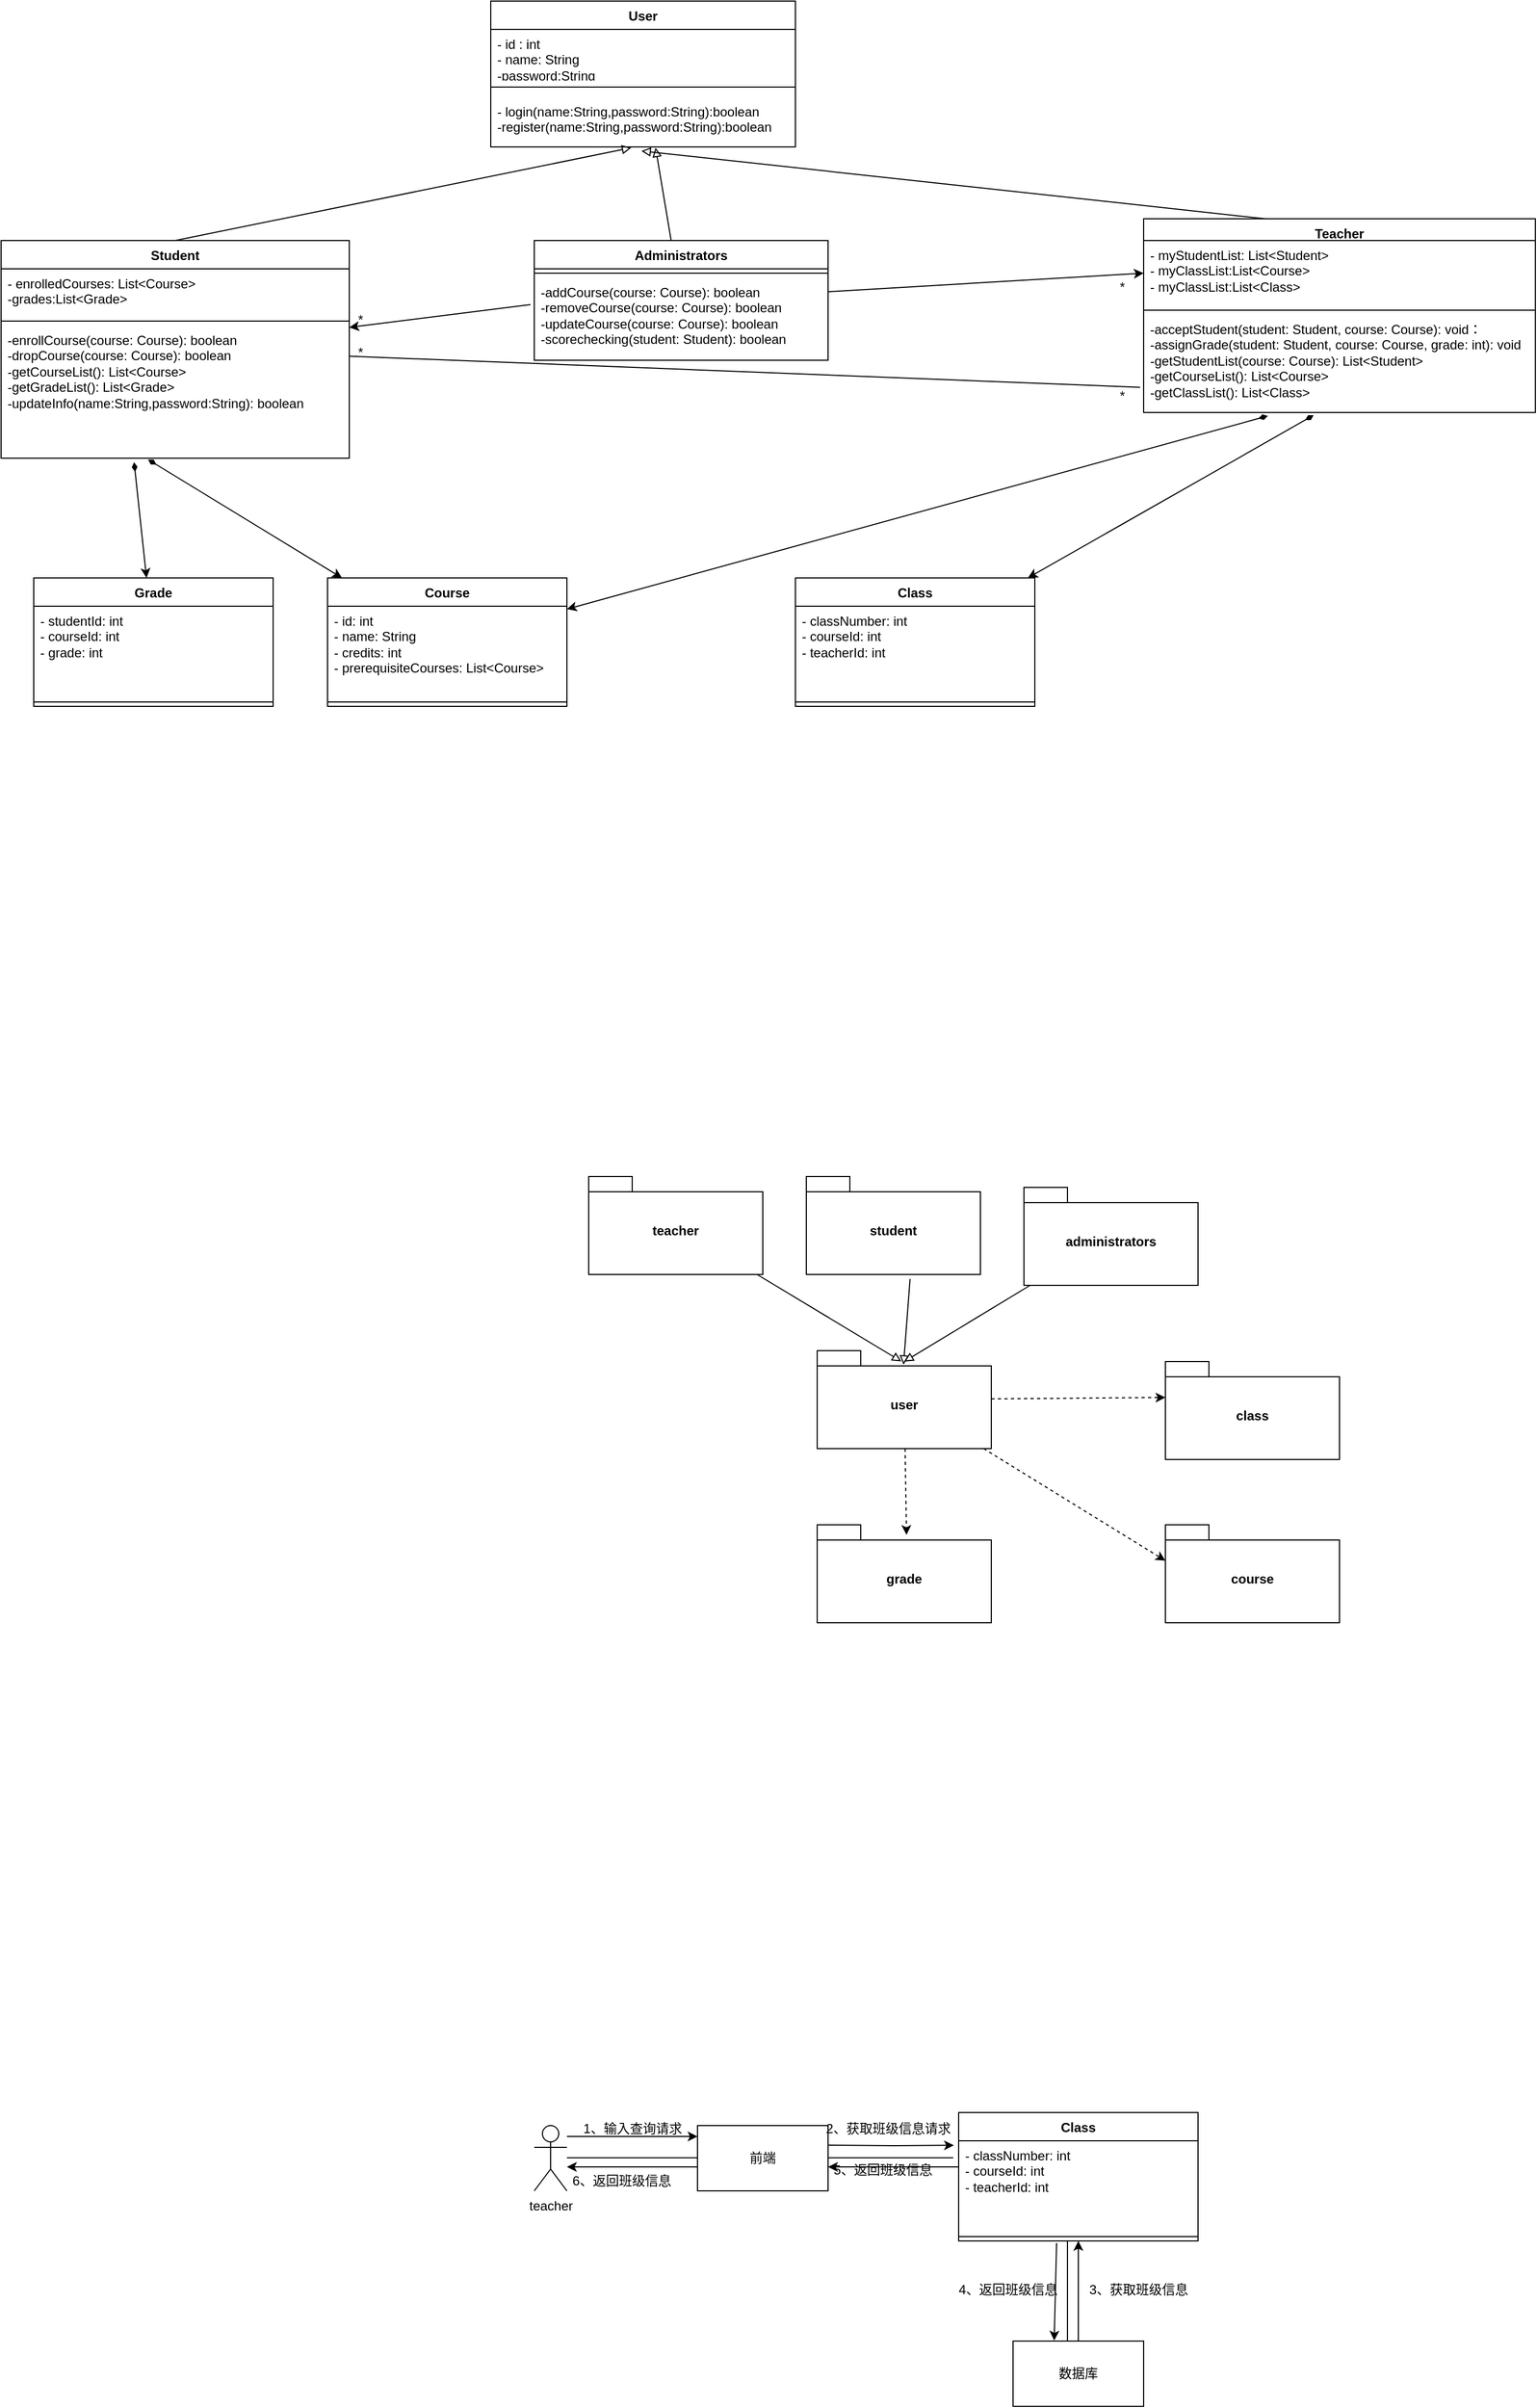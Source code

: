 <mxfile version="22.1.5" type="github">
  <diagram name="第 1 页" id="Xyey4aHe07dYJdzRdzyU">
    <mxGraphModel dx="1760" dy="1068" grid="1" gridSize="10" guides="1" tooltips="1" connect="1" arrows="1" fold="1" page="1" pageScale="1" pageWidth="3300" pageHeight="4681" math="0" shadow="0">
      <root>
        <mxCell id="0" />
        <mxCell id="1" parent="0" />
        <mxCell id="hEzqyuMSb96h9gDIRttP-20" value="" style="rounded=0;orthogonalLoop=1;jettySize=auto;html=1;entryX=0.524;entryY=1.011;entryDx=0;entryDy=0;entryPerimeter=0;endArrow=block;endFill=0;" parent="1" source="hEzqyuMSb96h9gDIRttP-12" edge="1">
          <mxGeometry relative="1" as="geometry">
            <mxPoint x="1431.48" y="164.77" as="targetPoint" />
          </mxGeometry>
        </mxCell>
        <mxCell id="hEzqyuMSb96h9gDIRttP-68" value="" style="rounded=0;orthogonalLoop=1;jettySize=auto;html=1;entryX=0;entryY=0.5;entryDx=0;entryDy=0;" parent="1" source="hEzqyuMSb96h9gDIRttP-12" target="hEzqyuMSb96h9gDIRttP-60" edge="1">
          <mxGeometry relative="1" as="geometry">
            <mxPoint x="1670" y="305" as="targetPoint" />
          </mxGeometry>
        </mxCell>
        <mxCell id="hEzqyuMSb96h9gDIRttP-12" value="Administrators" style="swimlane;fontStyle=1;align=center;verticalAlign=top;childLayout=stackLayout;horizontal=1;startSize=26;horizontalStack=0;resizeParent=1;resizeParentMax=0;resizeLast=0;collapsible=1;marginBottom=0;whiteSpace=wrap;html=1;" parent="1" vertex="1">
          <mxGeometry x="1320" y="250" width="270" height="110" as="geometry" />
        </mxCell>
        <mxCell id="hEzqyuMSb96h9gDIRttP-13" value="" style="line;strokeWidth=1;fillColor=none;align=left;verticalAlign=middle;spacingTop=-1;spacingLeft=3;spacingRight=3;rotatable=0;labelPosition=right;points=[];portConstraint=eastwest;strokeColor=inherit;" parent="hEzqyuMSb96h9gDIRttP-12" vertex="1">
          <mxGeometry y="26" width="270" height="8" as="geometry" />
        </mxCell>
        <mxCell id="hEzqyuMSb96h9gDIRttP-14" value="-addCourse(course: Course): boolean&lt;br&gt;-removeCourse(course: Course): boolean&lt;br&gt;-updateCourse(course: Course): boolean&lt;br&gt;-scorechecking(student: Student): boolean" style="text;strokeColor=none;fillColor=none;align=left;verticalAlign=top;spacingLeft=4;spacingRight=4;overflow=hidden;rotatable=0;points=[[0,0.5],[1,0.5]];portConstraint=eastwest;whiteSpace=wrap;html=1;" parent="hEzqyuMSb96h9gDIRttP-12" vertex="1">
          <mxGeometry y="34" width="270" height="76" as="geometry" />
        </mxCell>
        <mxCell id="hEzqyuMSb96h9gDIRttP-19" value="" style="rounded=0;orthogonalLoop=1;jettySize=auto;html=1;entryX=0.476;entryY=1.053;entryDx=0;entryDy=0;entryPerimeter=0;endArrow=block;endFill=0;exitX=0.347;exitY=0.008;exitDx=0;exitDy=0;exitPerimeter=0;" parent="1" source="hEzqyuMSb96h9gDIRttP-59" edge="1">
          <mxGeometry relative="1" as="geometry">
            <mxPoint x="1444.872" y="260" as="sourcePoint" />
            <mxPoint x="1418.52" y="167.71" as="targetPoint" />
          </mxGeometry>
        </mxCell>
        <mxCell id="hEzqyuMSb96h9gDIRttP-18" style="rounded=0;orthogonalLoop=1;jettySize=auto;html=1;entryX=0.441;entryY=1.011;entryDx=0;entryDy=0;entryPerimeter=0;endArrow=block;endFill=0;exitX=0.5;exitY=0;exitDx=0;exitDy=0;" parent="1" source="hEzqyuMSb96h9gDIRttP-21" edge="1">
          <mxGeometry relative="1" as="geometry">
            <mxPoint x="1220" y="257.862" as="sourcePoint" />
            <mxPoint x="1409.07" y="164.77" as="targetPoint" />
          </mxGeometry>
        </mxCell>
        <mxCell id="hEzqyuMSb96h9gDIRttP-65" value="" style="rounded=0;orthogonalLoop=1;jettySize=auto;html=1;entryX=-0.013;entryY=0.327;entryDx=0;entryDy=0;entryPerimeter=0;endArrow=none;endFill=0;startArrow=classic;startFill=1;" parent="1" source="hEzqyuMSb96h9gDIRttP-21" target="hEzqyuMSb96h9gDIRttP-14" edge="1">
          <mxGeometry relative="1" as="geometry">
            <mxPoint x="1230" y="350" as="targetPoint" />
          </mxGeometry>
        </mxCell>
        <mxCell id="hEzqyuMSb96h9gDIRttP-70" value="" style="rounded=0;orthogonalLoop=1;jettySize=auto;html=1;entryX=-0.009;entryY=0.743;entryDx=0;entryDy=0;entryPerimeter=0;endArrow=none;endFill=0;" parent="1" source="hEzqyuMSb96h9gDIRttP-21" target="hEzqyuMSb96h9gDIRttP-62" edge="1">
          <mxGeometry relative="1" as="geometry">
            <mxPoint x="1790" y="390" as="targetPoint" />
          </mxGeometry>
        </mxCell>
        <mxCell id="hEzqyuMSb96h9gDIRttP-21" value="Student" style="swimlane;fontStyle=1;align=center;verticalAlign=top;childLayout=stackLayout;horizontal=1;startSize=26;horizontalStack=0;resizeParent=1;resizeParentMax=0;resizeLast=0;collapsible=1;marginBottom=0;whiteSpace=wrap;html=1;" parent="1" vertex="1">
          <mxGeometry x="830" y="250" width="320" height="200" as="geometry" />
        </mxCell>
        <mxCell id="hEzqyuMSb96h9gDIRttP-22" value="- enrolledCourses: List&amp;lt;Course&amp;gt;&lt;br&gt;-grades:List&amp;lt;Grade&amp;gt;" style="text;strokeColor=none;fillColor=none;align=left;verticalAlign=top;spacingLeft=4;spacingRight=4;overflow=hidden;rotatable=0;points=[[0,0.5],[1,0.5]];portConstraint=eastwest;whiteSpace=wrap;html=1;" parent="hEzqyuMSb96h9gDIRttP-21" vertex="1">
          <mxGeometry y="26" width="320" height="44" as="geometry" />
        </mxCell>
        <mxCell id="hEzqyuMSb96h9gDIRttP-23" value="" style="line;strokeWidth=1;fillColor=none;align=left;verticalAlign=middle;spacingTop=-1;spacingLeft=3;spacingRight=3;rotatable=0;labelPosition=right;points=[];portConstraint=eastwest;strokeColor=inherit;" parent="hEzqyuMSb96h9gDIRttP-21" vertex="1">
          <mxGeometry y="70" width="320" height="8" as="geometry" />
        </mxCell>
        <mxCell id="hEzqyuMSb96h9gDIRttP-24" value="-enrollCourse(course: Course):&amp;nbsp;boolean&lt;br&gt;-dropCourse(course: Course): boolean&lt;br&gt;-getCourseList():&amp;nbsp;List&amp;lt;Course&amp;gt;&lt;br&gt;-getGradeList(): List&amp;lt;Grade&amp;gt;&lt;br&gt;-updateInfo(name:String,password:String): boolean" style="text;strokeColor=none;fillColor=none;align=left;verticalAlign=top;spacingLeft=4;spacingRight=4;overflow=hidden;rotatable=0;points=[[0,0.5],[1,0.5]];portConstraint=eastwest;whiteSpace=wrap;html=1;" parent="hEzqyuMSb96h9gDIRttP-21" vertex="1">
          <mxGeometry y="78" width="320" height="122" as="geometry" />
        </mxCell>
        <mxCell id="hEzqyuMSb96h9gDIRttP-56" value="" style="rounded=0;orthogonalLoop=1;jettySize=auto;html=1;entryX=0.422;entryY=1.01;entryDx=0;entryDy=0;entryPerimeter=0;endArrow=diamondThin;endFill=1;startArrow=classic;startFill=1;" parent="1" source="hEzqyuMSb96h9gDIRttP-27" target="hEzqyuMSb96h9gDIRttP-24" edge="1">
          <mxGeometry relative="1" as="geometry" />
        </mxCell>
        <mxCell id="hEzqyuMSb96h9gDIRttP-64" value="" style="rounded=0;orthogonalLoop=1;jettySize=auto;html=1;entryX=0.317;entryY=1.035;entryDx=0;entryDy=0;entryPerimeter=0;startArrow=classic;startFill=1;endArrow=diamondThin;endFill=1;" parent="1" source="hEzqyuMSb96h9gDIRttP-27" target="hEzqyuMSb96h9gDIRttP-62" edge="1">
          <mxGeometry relative="1" as="geometry" />
        </mxCell>
        <mxCell id="hEzqyuMSb96h9gDIRttP-27" value="Course" style="swimlane;fontStyle=1;align=center;verticalAlign=top;childLayout=stackLayout;horizontal=1;startSize=26;horizontalStack=0;resizeParent=1;resizeParentMax=0;resizeLast=0;collapsible=1;marginBottom=0;whiteSpace=wrap;html=1;" parent="1" vertex="1">
          <mxGeometry x="1130" y="560" width="220" height="118" as="geometry" />
        </mxCell>
        <mxCell id="hEzqyuMSb96h9gDIRttP-28" value="- id: int&lt;br&gt;- name:&amp;nbsp;String&lt;br&gt;- credits: int&lt;br&gt;- prerequisiteCourses: List&amp;lt;Course&amp;gt;" style="text;strokeColor=none;fillColor=none;align=left;verticalAlign=top;spacingLeft=4;spacingRight=4;overflow=hidden;rotatable=0;points=[[0,0.5],[1,0.5]];portConstraint=eastwest;whiteSpace=wrap;html=1;" parent="hEzqyuMSb96h9gDIRttP-27" vertex="1">
          <mxGeometry y="26" width="220" height="84" as="geometry" />
        </mxCell>
        <mxCell id="hEzqyuMSb96h9gDIRttP-29" value="" style="line;strokeWidth=1;fillColor=none;align=left;verticalAlign=middle;spacingTop=-1;spacingLeft=3;spacingRight=3;rotatable=0;labelPosition=right;points=[];portConstraint=eastwest;strokeColor=inherit;" parent="hEzqyuMSb96h9gDIRttP-27" vertex="1">
          <mxGeometry y="110" width="220" height="8" as="geometry" />
        </mxCell>
        <mxCell id="hEzqyuMSb96h9gDIRttP-57" value="" style="rounded=0;orthogonalLoop=1;jettySize=auto;html=1;entryX=0.382;entryY=1.03;entryDx=0;entryDy=0;entryPerimeter=0;startArrow=classic;startFill=1;endArrow=diamondThin;endFill=1;" parent="1" source="hEzqyuMSb96h9gDIRttP-31" target="hEzqyuMSb96h9gDIRttP-24" edge="1">
          <mxGeometry relative="1" as="geometry" />
        </mxCell>
        <mxCell id="hEzqyuMSb96h9gDIRttP-31" value="Grade" style="swimlane;fontStyle=1;align=center;verticalAlign=top;childLayout=stackLayout;horizontal=1;startSize=26;horizontalStack=0;resizeParent=1;resizeParentMax=0;resizeLast=0;collapsible=1;marginBottom=0;whiteSpace=wrap;html=1;" parent="1" vertex="1">
          <mxGeometry x="860" y="560" width="220" height="118" as="geometry" />
        </mxCell>
        <mxCell id="hEzqyuMSb96h9gDIRttP-32" value="- studentId: int&lt;br&gt;- courseId: int&lt;br&gt;- grade: int" style="text;strokeColor=none;fillColor=none;align=left;verticalAlign=top;spacingLeft=4;spacingRight=4;overflow=hidden;rotatable=0;points=[[0,0.5],[1,0.5]];portConstraint=eastwest;whiteSpace=wrap;html=1;" parent="hEzqyuMSb96h9gDIRttP-31" vertex="1">
          <mxGeometry y="26" width="220" height="84" as="geometry" />
        </mxCell>
        <mxCell id="hEzqyuMSb96h9gDIRttP-33" value="" style="line;strokeWidth=1;fillColor=none;align=left;verticalAlign=middle;spacingTop=-1;spacingLeft=3;spacingRight=3;rotatable=0;labelPosition=right;points=[];portConstraint=eastwest;strokeColor=inherit;" parent="hEzqyuMSb96h9gDIRttP-31" vertex="1">
          <mxGeometry y="110" width="220" height="8" as="geometry" />
        </mxCell>
        <mxCell id="hEzqyuMSb96h9gDIRttP-63" value="" style="rounded=0;orthogonalLoop=1;jettySize=auto;html=1;entryX=0.434;entryY=1.028;entryDx=0;entryDy=0;entryPerimeter=0;startArrow=classic;startFill=1;endArrow=diamondThin;endFill=1;" parent="1" source="hEzqyuMSb96h9gDIRttP-35" target="hEzqyuMSb96h9gDIRttP-62" edge="1">
          <mxGeometry relative="1" as="geometry">
            <mxPoint x="1520" y="480" as="targetPoint" />
          </mxGeometry>
        </mxCell>
        <mxCell id="hEzqyuMSb96h9gDIRttP-35" value="Class" style="swimlane;fontStyle=1;align=center;verticalAlign=top;childLayout=stackLayout;horizontal=1;startSize=26;horizontalStack=0;resizeParent=1;resizeParentMax=0;resizeLast=0;collapsible=1;marginBottom=0;whiteSpace=wrap;html=1;" parent="1" vertex="1">
          <mxGeometry x="1560" y="560" width="220" height="118" as="geometry" />
        </mxCell>
        <mxCell id="hEzqyuMSb96h9gDIRttP-36" value="- classNumber: int&lt;br&gt;- courseId:&amp;nbsp;int&lt;br&gt;- teacherId: int" style="text;strokeColor=none;fillColor=none;align=left;verticalAlign=top;spacingLeft=4;spacingRight=4;overflow=hidden;rotatable=0;points=[[0,0.5],[1,0.5]];portConstraint=eastwest;whiteSpace=wrap;html=1;" parent="hEzqyuMSb96h9gDIRttP-35" vertex="1">
          <mxGeometry y="26" width="220" height="84" as="geometry" />
        </mxCell>
        <mxCell id="hEzqyuMSb96h9gDIRttP-37" value="" style="line;strokeWidth=1;fillColor=none;align=left;verticalAlign=middle;spacingTop=-1;spacingLeft=3;spacingRight=3;rotatable=0;labelPosition=right;points=[];portConstraint=eastwest;strokeColor=inherit;" parent="hEzqyuMSb96h9gDIRttP-35" vertex="1">
          <mxGeometry y="110" width="220" height="8" as="geometry" />
        </mxCell>
        <mxCell id="hEzqyuMSb96h9gDIRttP-48" value="User" style="swimlane;fontStyle=1;align=center;verticalAlign=top;childLayout=stackLayout;horizontal=1;startSize=26;horizontalStack=0;resizeParent=1;resizeParentMax=0;resizeLast=0;collapsible=1;marginBottom=0;whiteSpace=wrap;html=1;" parent="1" vertex="1">
          <mxGeometry x="1280" y="30" width="280" height="134" as="geometry" />
        </mxCell>
        <mxCell id="hEzqyuMSb96h9gDIRttP-49" value="- id : int&lt;br&gt;- name: String&lt;br&gt;-password:String" style="text;strokeColor=none;fillColor=none;align=left;verticalAlign=top;spacingLeft=4;spacingRight=4;overflow=hidden;rotatable=0;points=[[0,0.5],[1,0.5]];portConstraint=eastwest;whiteSpace=wrap;html=1;" parent="hEzqyuMSb96h9gDIRttP-48" vertex="1">
          <mxGeometry y="26" width="280" height="44" as="geometry" />
        </mxCell>
        <mxCell id="hEzqyuMSb96h9gDIRttP-50" value="" style="line;strokeWidth=1;fillColor=none;align=left;verticalAlign=middle;spacingTop=-1;spacingLeft=3;spacingRight=3;rotatable=0;labelPosition=right;points=[];portConstraint=eastwest;strokeColor=inherit;" parent="hEzqyuMSb96h9gDIRttP-48" vertex="1">
          <mxGeometry y="70" width="280" height="18" as="geometry" />
        </mxCell>
        <mxCell id="hEzqyuMSb96h9gDIRttP-51" value="- login(name:String,password:String):boolean&lt;br style=&quot;border-color: var(--border-color);&quot;&gt;-register(name:String,password:String):boolean" style="text;strokeColor=none;fillColor=none;align=left;verticalAlign=top;spacingLeft=4;spacingRight=4;overflow=hidden;rotatable=0;points=[[0,0.5],[1,0.5]];portConstraint=eastwest;whiteSpace=wrap;html=1;" parent="hEzqyuMSb96h9gDIRttP-48" vertex="1">
          <mxGeometry y="88" width="280" height="46" as="geometry" />
        </mxCell>
        <mxCell id="hEzqyuMSb96h9gDIRttP-59" value="Teacher" style="swimlane;fontStyle=1;align=center;verticalAlign=top;childLayout=stackLayout;horizontal=1;startSize=20;horizontalStack=0;resizeParent=1;resizeParentMax=0;resizeLast=0;collapsible=1;marginBottom=0;whiteSpace=wrap;html=1;" parent="1" vertex="1">
          <mxGeometry x="1880" y="230" width="360" height="178" as="geometry" />
        </mxCell>
        <mxCell id="hEzqyuMSb96h9gDIRttP-60" value="- myStudentList: List&amp;lt;Student&amp;gt;&lt;br&gt;- myClassList:List&amp;lt;Course&amp;gt;&lt;br&gt;- myClassList:List&amp;lt;Class&amp;gt;" style="text;strokeColor=none;fillColor=none;align=left;verticalAlign=top;spacingLeft=4;spacingRight=4;overflow=hidden;rotatable=0;points=[[0,0.5],[1,0.5]];portConstraint=eastwest;whiteSpace=wrap;html=1;" parent="hEzqyuMSb96h9gDIRttP-59" vertex="1">
          <mxGeometry y="20" width="360" height="60" as="geometry" />
        </mxCell>
        <mxCell id="hEzqyuMSb96h9gDIRttP-61" value="" style="line;strokeWidth=1;fillColor=none;align=left;verticalAlign=middle;spacingTop=-1;spacingLeft=3;spacingRight=3;rotatable=0;labelPosition=right;points=[];portConstraint=eastwest;strokeColor=inherit;" parent="hEzqyuMSb96h9gDIRttP-59" vertex="1">
          <mxGeometry y="80" width="360" height="8" as="geometry" />
        </mxCell>
        <mxCell id="hEzqyuMSb96h9gDIRttP-62" value="-acceptStudent(student: Student, course: Course): void：&lt;br style=&quot;border-color: var(--border-color);&quot;&gt;-assignGrade(student: Student, course: Course, grade: int): void&lt;br style=&quot;border-color: var(--border-color);&quot;&gt;-getStudentList(course: Course): List&amp;lt;Student&amp;gt;&lt;br style=&quot;border-color: var(--border-color);&quot;&gt;-getCourseList(): List&amp;lt;Course&amp;gt;&lt;br style=&quot;border-color: var(--border-color);&quot;&gt;-getClassList(): List&amp;lt;Class&amp;gt;" style="text;strokeColor=none;fillColor=none;align=left;verticalAlign=top;spacingLeft=4;spacingRight=4;overflow=hidden;rotatable=0;points=[[0,0.5],[1,0.5]];portConstraint=eastwest;whiteSpace=wrap;html=1;" parent="hEzqyuMSb96h9gDIRttP-59" vertex="1">
          <mxGeometry y="88" width="360" height="90" as="geometry" />
        </mxCell>
        <mxCell id="hEzqyuMSb96h9gDIRttP-66" value="*" style="text;html=1;align=center;verticalAlign=middle;resizable=0;points=[];autosize=1;strokeColor=none;fillColor=none;" parent="1" vertex="1">
          <mxGeometry x="1145" y="308" width="30" height="30" as="geometry" />
        </mxCell>
        <mxCell id="hEzqyuMSb96h9gDIRttP-69" value="*" style="text;html=1;align=center;verticalAlign=middle;resizable=0;points=[];autosize=1;strokeColor=none;fillColor=none;" parent="1" vertex="1">
          <mxGeometry x="1845" y="278" width="30" height="30" as="geometry" />
        </mxCell>
        <mxCell id="hEzqyuMSb96h9gDIRttP-71" value="*" style="text;html=1;align=center;verticalAlign=middle;resizable=0;points=[];autosize=1;strokeColor=none;fillColor=none;" parent="1" vertex="1">
          <mxGeometry x="1845" y="378" width="30" height="30" as="geometry" />
        </mxCell>
        <mxCell id="hEzqyuMSb96h9gDIRttP-72" value="*" style="text;html=1;align=center;verticalAlign=middle;resizable=0;points=[];autosize=1;strokeColor=none;fillColor=none;" parent="1" vertex="1">
          <mxGeometry x="1145" y="338" width="30" height="30" as="geometry" />
        </mxCell>
        <mxCell id="hEzqyuMSb96h9gDIRttP-90" value="" style="rounded=0;orthogonalLoop=1;jettySize=auto;html=1;entryX=0;entryY=0;entryDx=0;entryDy=33;entryPerimeter=0;dashed=1;" parent="1" source="hEzqyuMSb96h9gDIRttP-73" target="hEzqyuMSb96h9gDIRttP-77" edge="1">
          <mxGeometry relative="1" as="geometry">
            <mxPoint x="1820" y="1315" as="targetPoint" />
          </mxGeometry>
        </mxCell>
        <mxCell id="hEzqyuMSb96h9gDIRttP-91" value="" style="rounded=0;orthogonalLoop=1;jettySize=auto;html=1;entryX=0;entryY=0;entryDx=0;entryDy=33;entryPerimeter=0;dashed=1;" parent="1" source="hEzqyuMSb96h9gDIRttP-73" target="hEzqyuMSb96h9gDIRttP-76" edge="1">
          <mxGeometry relative="1" as="geometry">
            <mxPoint x="1660.0" y="1440" as="targetPoint" />
          </mxGeometry>
        </mxCell>
        <mxCell id="hEzqyuMSb96h9gDIRttP-93" value="" style="rounded=0;orthogonalLoop=1;jettySize=auto;html=1;dashed=1;entryX=0.513;entryY=0.103;entryDx=0;entryDy=0;entryPerimeter=0;" parent="1" source="hEzqyuMSb96h9gDIRttP-73" target="hEzqyuMSb96h9gDIRttP-92" edge="1">
          <mxGeometry relative="1" as="geometry" />
        </mxCell>
        <mxCell id="hEzqyuMSb96h9gDIRttP-73" value="user" style="shape=folder;fontStyle=1;spacingTop=10;tabWidth=40;tabHeight=14;tabPosition=left;html=1;whiteSpace=wrap;" parent="1" vertex="1">
          <mxGeometry x="1580" y="1270" width="160" height="90" as="geometry" />
        </mxCell>
        <mxCell id="hEzqyuMSb96h9gDIRttP-76" value="course" style="shape=folder;fontStyle=1;spacingTop=10;tabWidth=40;tabHeight=14;tabPosition=left;html=1;whiteSpace=wrap;" parent="1" vertex="1">
          <mxGeometry x="1900" y="1430" width="160" height="90" as="geometry" />
        </mxCell>
        <mxCell id="hEzqyuMSb96h9gDIRttP-77" value="class" style="shape=folder;fontStyle=1;spacingTop=10;tabWidth=40;tabHeight=14;tabPosition=left;html=1;whiteSpace=wrap;" parent="1" vertex="1">
          <mxGeometry x="1900" y="1280" width="160" height="90" as="geometry" />
        </mxCell>
        <mxCell id="hEzqyuMSb96h9gDIRttP-86" value="" style="edgeStyle=orthogonalEdgeStyle;rounded=0;orthogonalLoop=1;jettySize=auto;html=1;endArrow=none;endFill=0;" parent="1" edge="1">
          <mxGeometry relative="1" as="geometry">
            <mxPoint x="1585" y="2011.62" as="sourcePoint" />
            <mxPoint x="1705" y="2011.62" as="targetPoint" />
          </mxGeometry>
        </mxCell>
        <mxCell id="hEzqyuMSb96h9gDIRttP-87" value="" style="edgeStyle=orthogonalEdgeStyle;rounded=0;orthogonalLoop=1;jettySize=auto;html=1;" parent="1" edge="1">
          <mxGeometry relative="1" as="geometry">
            <mxPoint x="1350.0" y="1992" as="sourcePoint" />
            <mxPoint x="1470.0" y="1992" as="targetPoint" />
          </mxGeometry>
        </mxCell>
        <mxCell id="hEzqyuMSb96h9gDIRttP-84" value="teacher" style="shape=umlActor;verticalLabelPosition=bottom;verticalAlign=top;html=1;outlineConnect=0;" parent="1" vertex="1">
          <mxGeometry x="1320" y="1982" width="30" height="60" as="geometry" />
        </mxCell>
        <mxCell id="hEzqyuMSb96h9gDIRttP-106" value="" style="edgeStyle=orthogonalEdgeStyle;rounded=0;orthogonalLoop=1;jettySize=auto;html=1;entryX=-0.02;entryY=0.049;entryDx=0;entryDy=0;entryPerimeter=0;" parent="1" target="hEzqyuMSb96h9gDIRttP-102" edge="1">
          <mxGeometry relative="1" as="geometry">
            <mxPoint x="1590" y="2000.004" as="sourcePoint" />
            <mxPoint x="1686.04" y="2000.004" as="targetPoint" />
          </mxGeometry>
        </mxCell>
        <mxCell id="hEzqyuMSb96h9gDIRttP-109" value="" style="edgeStyle=orthogonalEdgeStyle;rounded=0;orthogonalLoop=1;jettySize=auto;html=1;" parent="1" source="hEzqyuMSb96h9gDIRttP-85" target="hEzqyuMSb96h9gDIRttP-84" edge="1">
          <mxGeometry relative="1" as="geometry">
            <mxPoint x="1360" y="2020" as="targetPoint" />
            <Array as="points">
              <mxPoint x="1420" y="2020" />
              <mxPoint x="1420" y="2020" />
            </Array>
          </mxGeometry>
        </mxCell>
        <mxCell id="hEzqyuMSb96h9gDIRttP-85" value="前端" style="rounded=0;whiteSpace=wrap;html=1;" parent="1" vertex="1">
          <mxGeometry x="1470" y="1982" width="120" height="60" as="geometry" />
        </mxCell>
        <mxCell id="hEzqyuMSb96h9gDIRttP-88" value="1、输入查询请求" style="text;html=1;align=center;verticalAlign=middle;resizable=0;points=[];autosize=1;strokeColor=none;fillColor=none;" parent="1" vertex="1">
          <mxGeometry x="1355" y="1970" width="110" height="30" as="geometry" />
        </mxCell>
        <mxCell id="hEzqyuMSb96h9gDIRttP-92" value="grade" style="shape=folder;fontStyle=1;spacingTop=10;tabWidth=40;tabHeight=14;tabPosition=left;html=1;whiteSpace=wrap;" parent="1" vertex="1">
          <mxGeometry x="1580" y="1430" width="160" height="90" as="geometry" />
        </mxCell>
        <mxCell id="hEzqyuMSb96h9gDIRttP-100" value="" style="rounded=0;orthogonalLoop=1;jettySize=auto;html=1;entryX=0.483;entryY=0.109;entryDx=0;entryDy=0;entryPerimeter=0;endArrow=block;endFill=0;" parent="1" source="hEzqyuMSb96h9gDIRttP-94" target="hEzqyuMSb96h9gDIRttP-73" edge="1">
          <mxGeometry relative="1" as="geometry">
            <mxPoint x="1450" y="1280" as="targetPoint" />
          </mxGeometry>
        </mxCell>
        <mxCell id="hEzqyuMSb96h9gDIRttP-94" value="teacher" style="shape=folder;fontStyle=1;spacingTop=10;tabWidth=40;tabHeight=14;tabPosition=left;html=1;whiteSpace=wrap;" parent="1" vertex="1">
          <mxGeometry x="1370" y="1110" width="160" height="90" as="geometry" />
        </mxCell>
        <mxCell id="hEzqyuMSb96h9gDIRttP-98" value="" style="rounded=0;orthogonalLoop=1;jettySize=auto;html=1;entryX=0.496;entryY=0.143;entryDx=0;entryDy=0;entryPerimeter=0;exitX=0.596;exitY=1.046;exitDx=0;exitDy=0;exitPerimeter=0;endArrow=block;endFill=0;" parent="1" source="hEzqyuMSb96h9gDIRttP-95" target="hEzqyuMSb96h9gDIRttP-73" edge="1">
          <mxGeometry relative="1" as="geometry" />
        </mxCell>
        <mxCell id="hEzqyuMSb96h9gDIRttP-95" value="student" style="shape=folder;fontStyle=1;spacingTop=10;tabWidth=40;tabHeight=14;tabPosition=left;html=1;whiteSpace=wrap;" parent="1" vertex="1">
          <mxGeometry x="1570" y="1110" width="160" height="90" as="geometry" />
        </mxCell>
        <mxCell id="hEzqyuMSb96h9gDIRttP-99" value="" style="rounded=0;orthogonalLoop=1;jettySize=auto;html=1;endArrow=block;endFill=0;" parent="1" source="hEzqyuMSb96h9gDIRttP-96" edge="1">
          <mxGeometry relative="1" as="geometry">
            <mxPoint x="1660" y="1280" as="targetPoint" />
          </mxGeometry>
        </mxCell>
        <mxCell id="hEzqyuMSb96h9gDIRttP-96" value="administrators" style="shape=folder;fontStyle=1;spacingTop=10;tabWidth=40;tabHeight=14;tabPosition=left;html=1;whiteSpace=wrap;" parent="1" vertex="1">
          <mxGeometry x="1770" y="1120" width="160" height="90" as="geometry" />
        </mxCell>
        <mxCell id="hEzqyuMSb96h9gDIRttP-101" value="Class" style="swimlane;fontStyle=1;align=center;verticalAlign=top;childLayout=stackLayout;horizontal=1;startSize=26;horizontalStack=0;resizeParent=1;resizeParentMax=0;resizeLast=0;collapsible=1;marginBottom=0;whiteSpace=wrap;html=1;" parent="1" vertex="1">
          <mxGeometry x="1710" y="1970" width="220" height="118" as="geometry" />
        </mxCell>
        <mxCell id="hEzqyuMSb96h9gDIRttP-102" value="- classNumber: int&lt;br&gt;- courseId:&amp;nbsp;int&lt;br&gt;- teacherId: int" style="text;strokeColor=none;fillColor=none;align=left;verticalAlign=top;spacingLeft=4;spacingRight=4;overflow=hidden;rotatable=0;points=[[0,0.5],[1,0.5]];portConstraint=eastwest;whiteSpace=wrap;html=1;" parent="hEzqyuMSb96h9gDIRttP-101" vertex="1">
          <mxGeometry y="26" width="220" height="84" as="geometry" />
        </mxCell>
        <mxCell id="hEzqyuMSb96h9gDIRttP-103" value="" style="line;strokeWidth=1;fillColor=none;align=left;verticalAlign=middle;spacingTop=-1;spacingLeft=3;spacingRight=3;rotatable=0;labelPosition=right;points=[];portConstraint=eastwest;strokeColor=inherit;" parent="hEzqyuMSb96h9gDIRttP-101" vertex="1">
          <mxGeometry y="110" width="220" height="8" as="geometry" />
        </mxCell>
        <mxCell id="hEzqyuMSb96h9gDIRttP-114" value="" style="edgeStyle=orthogonalEdgeStyle;rounded=0;orthogonalLoop=1;jettySize=auto;html=1;entryX=0.5;entryY=1;entryDx=0;entryDy=0;endArrow=none;endFill=0;" parent="1" source="hEzqyuMSb96h9gDIRttP-104" target="hEzqyuMSb96h9gDIRttP-101" edge="1">
          <mxGeometry relative="1" as="geometry">
            <Array as="points">
              <mxPoint x="1810" y="2088" />
            </Array>
          </mxGeometry>
        </mxCell>
        <mxCell id="hEzqyuMSb96h9gDIRttP-115" value="" style="edgeStyle=orthogonalEdgeStyle;rounded=0;orthogonalLoop=1;jettySize=auto;html=1;entryX=0.5;entryY=1;entryDx=0;entryDy=0;" parent="1" source="hEzqyuMSb96h9gDIRttP-104" target="hEzqyuMSb96h9gDIRttP-101" edge="1">
          <mxGeometry relative="1" as="geometry">
            <Array as="points">
              <mxPoint x="1820" y="2130" />
              <mxPoint x="1820" y="2130" />
            </Array>
          </mxGeometry>
        </mxCell>
        <mxCell id="hEzqyuMSb96h9gDIRttP-104" value="数据库" style="rounded=0;whiteSpace=wrap;html=1;" parent="1" vertex="1">
          <mxGeometry x="1760" y="2180" width="120" height="60" as="geometry" />
        </mxCell>
        <mxCell id="hEzqyuMSb96h9gDIRttP-107" value="2、获取班级信息请求" style="text;html=1;align=center;verticalAlign=middle;resizable=0;points=[];autosize=1;strokeColor=none;fillColor=none;" parent="1" vertex="1">
          <mxGeometry x="1575" y="1970" width="140" height="30" as="geometry" />
        </mxCell>
        <mxCell id="hEzqyuMSb96h9gDIRttP-110" value="" style="edgeStyle=orthogonalEdgeStyle;rounded=0;orthogonalLoop=1;jettySize=auto;html=1;endArrow=none;endFill=0;" parent="1" edge="1">
          <mxGeometry relative="1" as="geometry">
            <mxPoint x="1350" y="2011.62" as="sourcePoint" />
            <mxPoint x="1470" y="2011.62" as="targetPoint" />
          </mxGeometry>
        </mxCell>
        <mxCell id="hEzqyuMSb96h9gDIRttP-116" style="rounded=0;orthogonalLoop=1;jettySize=auto;html=1;entryX=0.315;entryY=-0.008;entryDx=0;entryDy=0;entryPerimeter=0;" parent="1" target="hEzqyuMSb96h9gDIRttP-104" edge="1">
          <mxGeometry relative="1" as="geometry">
            <mxPoint x="1800" y="2090" as="sourcePoint" />
          </mxGeometry>
        </mxCell>
        <mxCell id="hEzqyuMSb96h9gDIRttP-117" value="" style="edgeStyle=orthogonalEdgeStyle;rounded=0;orthogonalLoop=1;jettySize=auto;html=1;" parent="1" edge="1">
          <mxGeometry relative="1" as="geometry">
            <mxPoint x="1710" y="2020" as="sourcePoint" />
            <mxPoint x="1590" y="2020" as="targetPoint" />
            <Array as="points">
              <mxPoint x="1660" y="2020" />
              <mxPoint x="1660" y="2020" />
            </Array>
          </mxGeometry>
        </mxCell>
        <mxCell id="hEzqyuMSb96h9gDIRttP-118" value="3、获取班级信息" style="text;html=1;align=center;verticalAlign=middle;resizable=0;points=[];autosize=1;strokeColor=none;fillColor=none;" parent="1" vertex="1">
          <mxGeometry x="1820" y="2118" width="110" height="30" as="geometry" />
        </mxCell>
        <mxCell id="hEzqyuMSb96h9gDIRttP-119" value="4、返回班级信息" style="text;html=1;align=center;verticalAlign=middle;resizable=0;points=[];autosize=1;strokeColor=none;fillColor=none;" parent="1" vertex="1">
          <mxGeometry x="1700" y="2118" width="110" height="30" as="geometry" />
        </mxCell>
        <mxCell id="hEzqyuMSb96h9gDIRttP-120" value="5、返回班级信息" style="text;html=1;align=center;verticalAlign=middle;resizable=0;points=[];autosize=1;strokeColor=none;fillColor=none;" parent="1" vertex="1">
          <mxGeometry x="1585" y="2008" width="110" height="30" as="geometry" />
        </mxCell>
        <mxCell id="hEzqyuMSb96h9gDIRttP-121" value="6、返回班级信息" style="text;html=1;align=center;verticalAlign=middle;resizable=0;points=[];autosize=1;strokeColor=none;fillColor=none;" parent="1" vertex="1">
          <mxGeometry x="1345" y="2018" width="110" height="30" as="geometry" />
        </mxCell>
      </root>
    </mxGraphModel>
  </diagram>
</mxfile>
